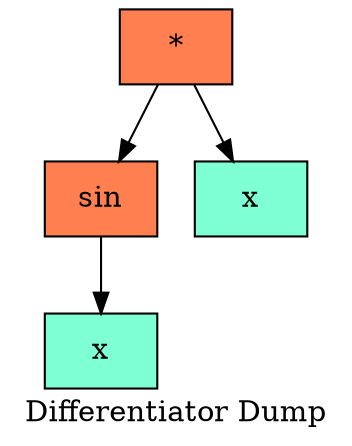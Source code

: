   digraph tree  {
  node[   shape     = "Mrecord",  style     = "filled",  fillcolor = "aqua",  fontcolor = "#000000",  margin    = "0.075"];
  rankdir   = "TB";

  label     = "Differentiator Dump";
"node0" [shape = "record", label = "{*}", fillcolor = "coral"]
"node1" [shape = "record", label = "{sin}", fillcolor = "coral"]
"node2" [shape = "record", label = "{x}", fillcolor = "aquamarine"]
"node1" -> "node2"
"node0" -> "node1"
"node3" [shape = "record", label = "{x}", fillcolor = "aquamarine"]
"node0" -> "node3"
  }